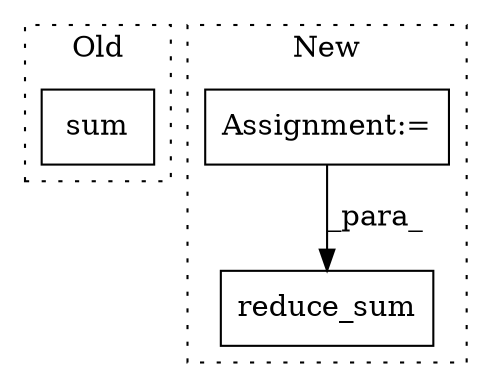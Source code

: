 digraph G {
subgraph cluster0 {
1 [label="sum" a="32" s="1212,1217" l="4,1" shape="box"];
label = "Old";
style="dotted";
}
subgraph cluster1 {
2 [label="reduce_sum" a="32" s="1599,1611" l="11,1" shape="box"];
3 [label="Assignment:=" a="7" s="1469" l="1" shape="box"];
label = "New";
style="dotted";
}
3 -> 2 [label="_para_"];
}